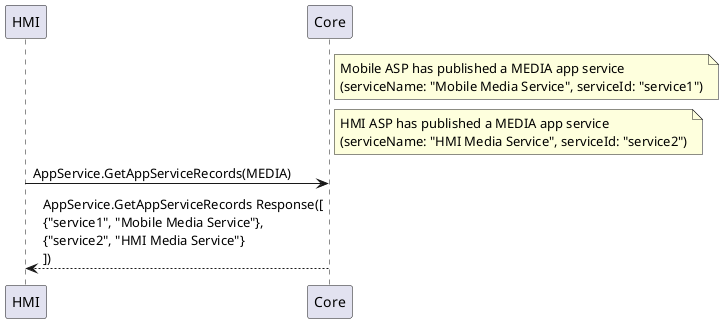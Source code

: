 @startuml GetAppServiceRecords
participant HMI
participant Core

note right of Core: Mobile ASP has published a MEDIA app service\n(serviceName: "Mobile Media Service", serviceId: "service1")
note right of Core: HMI ASP has published a MEDIA app service\n(serviceName: "HMI Media Service", serviceId: "service2")

HMI -> Core: AppService.GetAppServiceRecords(MEDIA)
Core --> HMI: AppService.GetAppServiceRecords Response([\n{"service1", "Mobile Media Service"},\n{"service2", "HMI Media Service"}\n])
@enduml